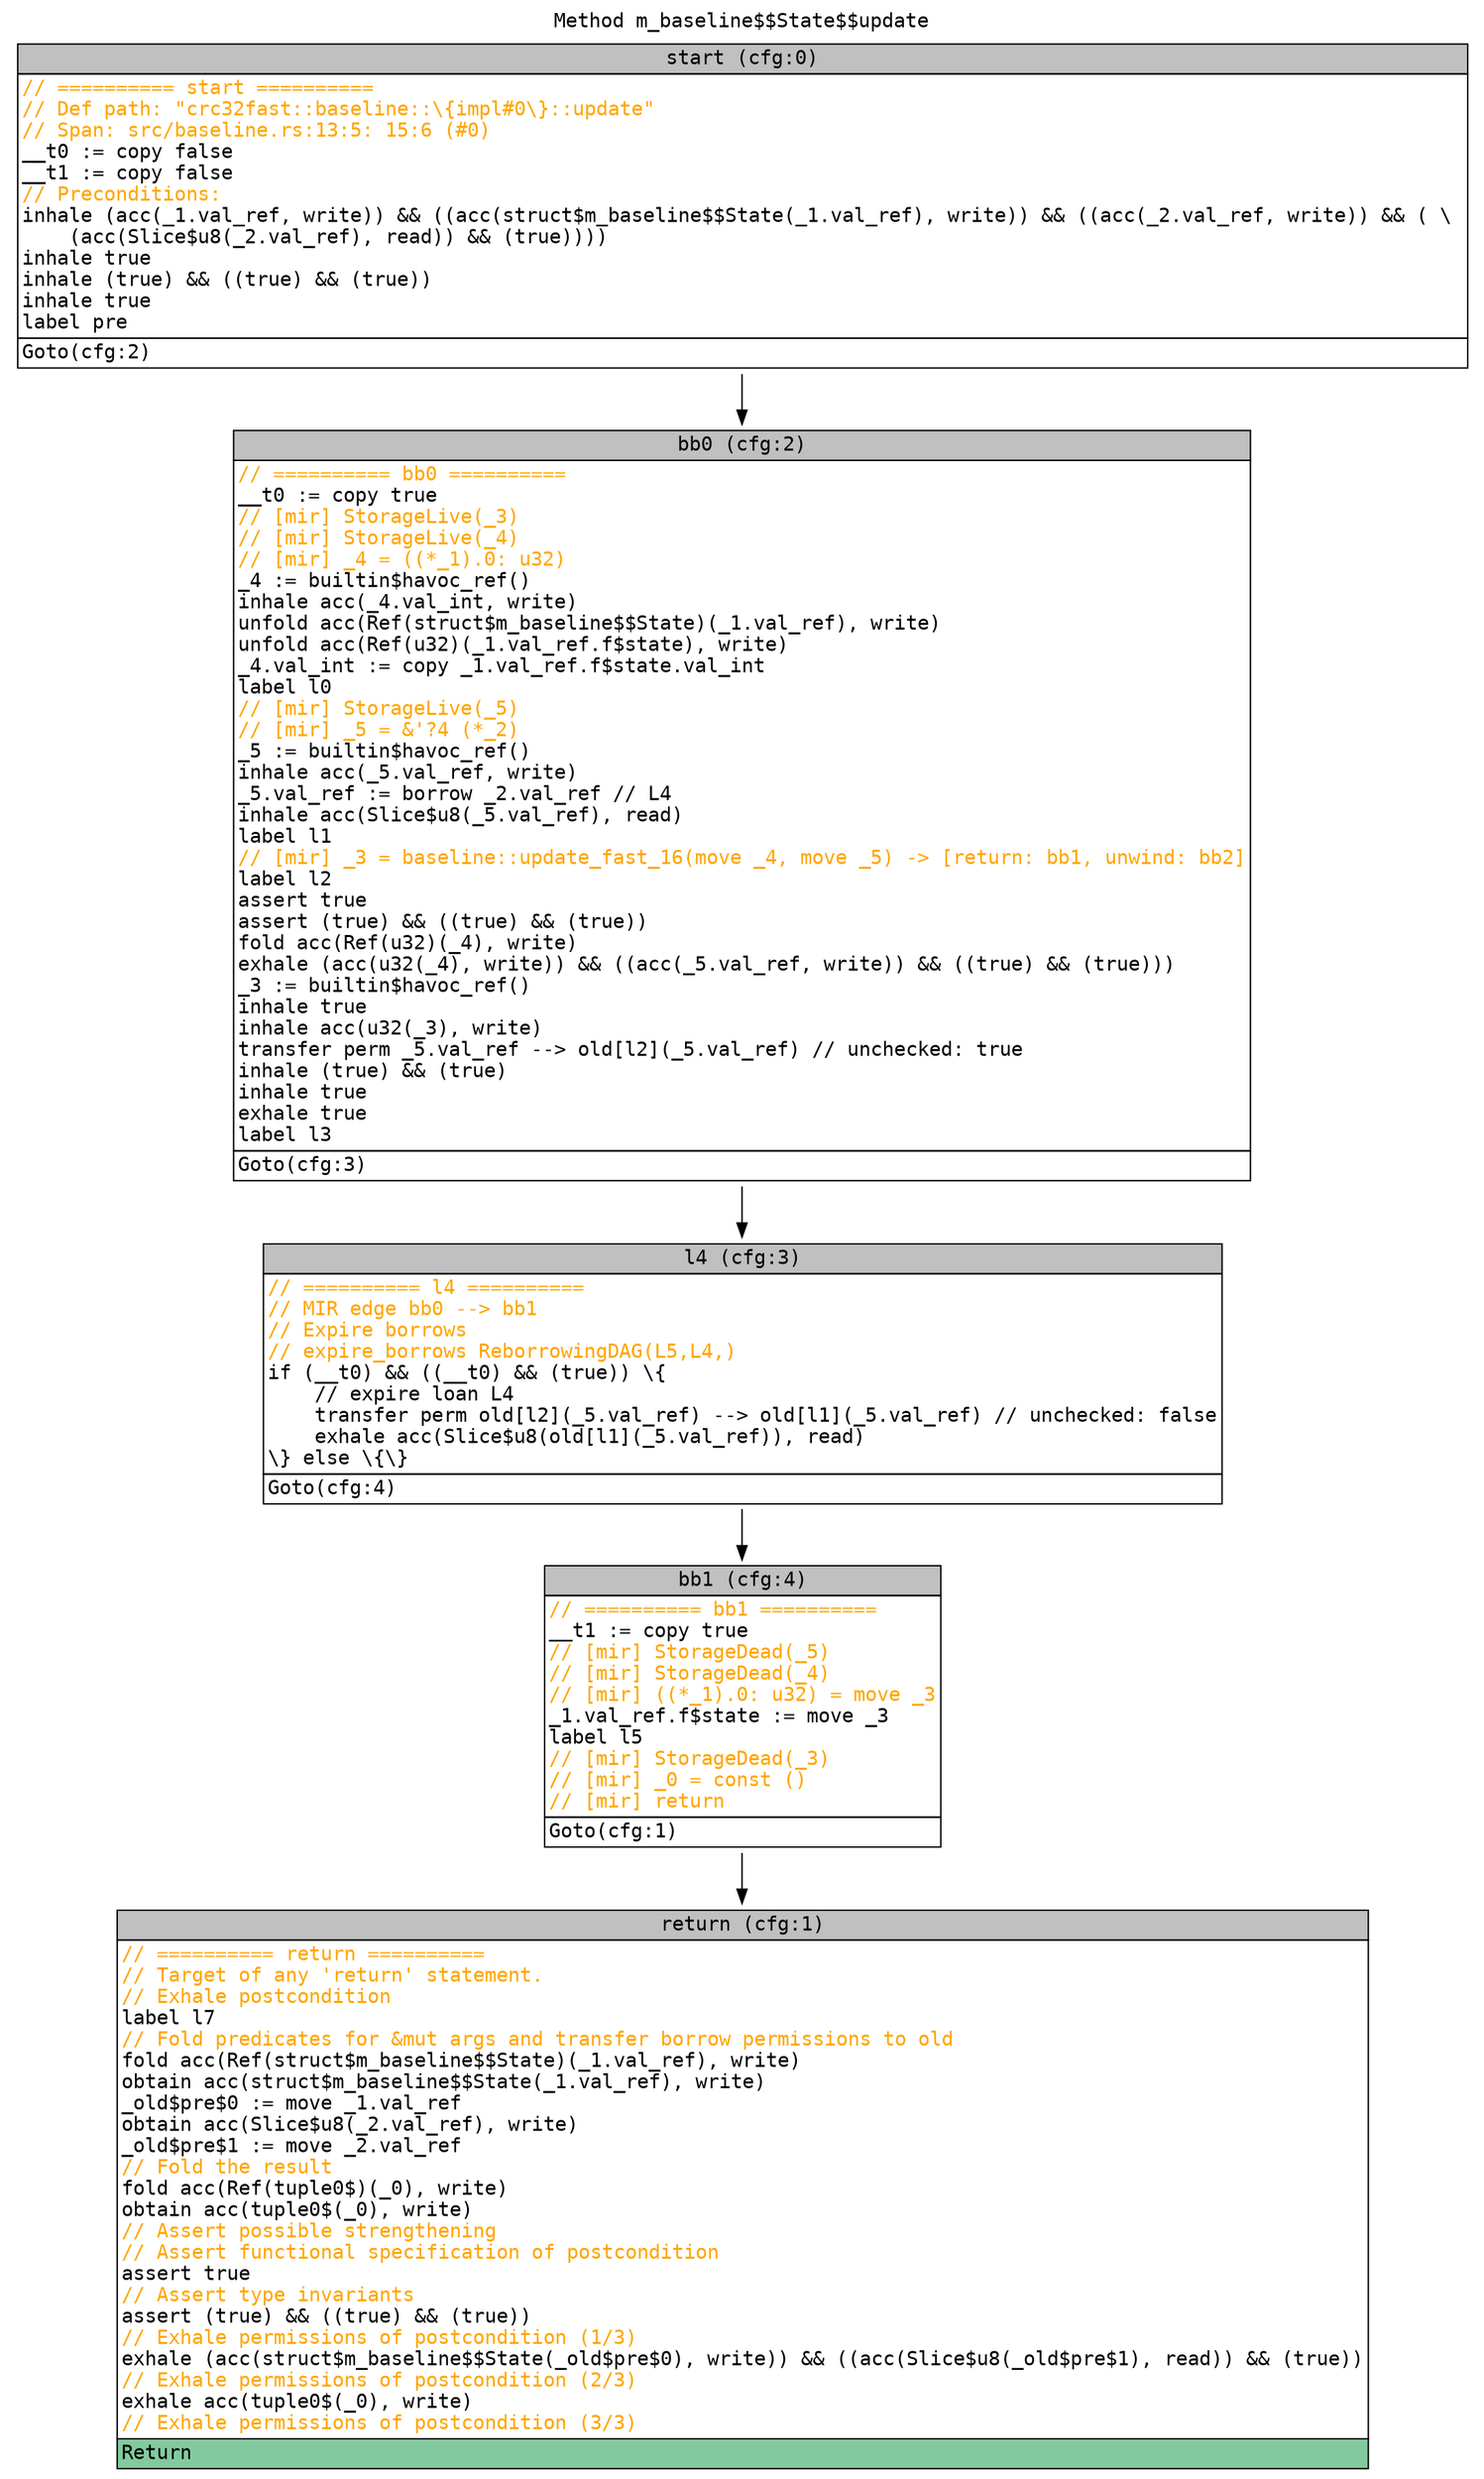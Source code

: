 digraph CFG {
graph [fontname=monospace];
node [fontname=monospace];
edge [fontname=monospace];
labelloc="t";
label="Method m_baseline$$State$$update";
"block_start" [shape=none,label=<<table border="0" cellborder="1" cellspacing="0"><tr><td bgcolor="gray" align="center">start (cfg:0)</td></tr><tr><td align="left" balign="left"><font color="orange">// ========== start ==========</font><br/><font color="orange">// Def path: "crc32fast::baseline::\{impl#0\}::update"</font><br/><font color="orange">// Span: src/baseline.rs:13:5: 15:6 (#0)</font><br/>__t0 := copy false<br/>__t1 := copy false<br/><font color="orange">// Preconditions:</font><br/>inhale (acc(_1.val_ref, write)) &amp;&amp; ((acc(struct$m_baseline$$State(_1.val_ref), write)) &amp;&amp; ((acc(_2.val_ref, write)) &amp;&amp; ( \ <br/>    (acc(Slice$u8(_2.val_ref), read)) &amp;&amp; (true))))<br/>inhale true<br/>inhale (true) &amp;&amp; ((true) &amp;&amp; (true))<br/>inhale true<br/>label pre</td></tr><tr><td align="left">Goto(cfg:2)<br/></td></tr></table>>];
"block_return" [shape=none,label=<<table border="0" cellborder="1" cellspacing="0"><tr><td bgcolor="gray" align="center">return (cfg:1)</td></tr><tr><td align="left" balign="left"><font color="orange">// ========== return ==========</font><br/><font color="orange">// Target of any 'return' statement.</font><br/><font color="orange">// Exhale postcondition</font><br/>label l7<br/><font color="orange">// Fold predicates for &amp;mut args and transfer borrow permissions to old</font><br/>fold acc(Ref(struct$m_baseline$$State)(_1.val_ref), write)<br/>obtain acc(struct$m_baseline$$State(_1.val_ref), write)<br/>_old$pre$0 := move _1.val_ref<br/>obtain acc(Slice$u8(_2.val_ref), write)<br/>_old$pre$1 := move _2.val_ref<br/><font color="orange">// Fold the result</font><br/>fold acc(Ref(tuple0$)(_0), write)<br/>obtain acc(tuple0$(_0), write)<br/><font color="orange">// Assert possible strengthening</font><br/><font color="orange">// Assert functional specification of postcondition</font><br/>assert true<br/><font color="orange">// Assert type invariants</font><br/>assert (true) &amp;&amp; ((true) &amp;&amp; (true))<br/><font color="orange">// Exhale permissions of postcondition (1/3)</font><br/>exhale (acc(struct$m_baseline$$State(_old$pre$0), write)) &amp;&amp; ((acc(Slice$u8(_old$pre$1), read)) &amp;&amp; (true))<br/><font color="orange">// Exhale permissions of postcondition (2/3)</font><br/>exhale acc(tuple0$(_0), write)<br/><font color="orange">// Exhale permissions of postcondition (3/3)</font></td></tr><tr><td align="left" bgcolor="#82CA9D">Return<br/></td></tr></table>>];
"block_bb0" [shape=none,label=<<table border="0" cellborder="1" cellspacing="0"><tr><td bgcolor="gray" align="center">bb0 (cfg:2)</td></tr><tr><td align="left" balign="left"><font color="orange">// ========== bb0 ==========</font><br/>__t0 := copy true<br/><font color="orange">// [mir] StorageLive(_3)</font><br/><font color="orange">// [mir] StorageLive(_4)</font><br/><font color="orange">// [mir] _4 = ((*_1).0: u32)</font><br/>_4 := builtin$havoc_ref()<br/>inhale acc(_4.val_int, write)<br/>unfold acc(Ref(struct$m_baseline$$State)(_1.val_ref), write)<br/>unfold acc(Ref(u32)(_1.val_ref.f$state), write)<br/>_4.val_int := copy _1.val_ref.f$state.val_int<br/>label l0<br/><font color="orange">// [mir] StorageLive(_5)</font><br/><font color="orange">// [mir] _5 = &amp;'?4 (*_2)</font><br/>_5 := builtin$havoc_ref()<br/>inhale acc(_5.val_ref, write)<br/>_5.val_ref := borrow _2.val_ref // L4<br/>inhale acc(Slice$u8(_5.val_ref), read)<br/>label l1<br/><font color="orange">// [mir] _3 = baseline::update_fast_16(move _4, move _5) -&gt; [return: bb1, unwind: bb2]</font><br/>label l2<br/>assert true<br/>assert (true) &amp;&amp; ((true) &amp;&amp; (true))<br/>fold acc(Ref(u32)(_4), write)<br/>exhale (acc(u32(_4), write)) &amp;&amp; ((acc(_5.val_ref, write)) &amp;&amp; ((true) &amp;&amp; (true)))<br/>_3 := builtin$havoc_ref()<br/>inhale true<br/>inhale acc(u32(_3), write)<br/>transfer perm _5.val_ref --&gt; old[l2](_5.val_ref) // unchecked: true<br/>inhale (true) &amp;&amp; (true)<br/>inhale true<br/>exhale true<br/>label l3</td></tr><tr><td align="left">Goto(cfg:3)<br/></td></tr></table>>];
"block_l4" [shape=none,label=<<table border="0" cellborder="1" cellspacing="0"><tr><td bgcolor="gray" align="center">l4 (cfg:3)</td></tr><tr><td align="left" balign="left"><font color="orange">// ========== l4 ==========</font><br/><font color="orange">// MIR edge bb0 --&gt; bb1</font><br/><font color="orange">// Expire borrows</font><br/><font color="orange">// expire_borrows ReborrowingDAG(L5,L4,)</font><br/>if (__t0) &amp;&amp; ((__t0) &amp;&amp; (true)) \{<br/>    // expire loan L4<br/>    transfer perm old[l2](_5.val_ref) --&gt; old[l1](_5.val_ref) // unchecked: false<br/>    exhale acc(Slice$u8(old[l1](_5.val_ref)), read)<br/>\} else \{\}</td></tr><tr><td align="left">Goto(cfg:4)<br/></td></tr></table>>];
"block_bb1" [shape=none,label=<<table border="0" cellborder="1" cellspacing="0"><tr><td bgcolor="gray" align="center">bb1 (cfg:4)</td></tr><tr><td align="left" balign="left"><font color="orange">// ========== bb1 ==========</font><br/>__t1 := copy true<br/><font color="orange">// [mir] StorageDead(_5)</font><br/><font color="orange">// [mir] StorageDead(_4)</font><br/><font color="orange">// [mir] ((*_1).0: u32) = move _3</font><br/>_1.val_ref.f$state := move _3<br/>label l5<br/><font color="orange">// [mir] StorageDead(_3)</font><br/><font color="orange">// [mir] _0 = const ()</font><br/><font color="orange">// [mir] return</font></td></tr><tr><td align="left">Goto(cfg:1)<br/></td></tr></table>>];
"block_start" -> "block_bb0";
"block_bb0" -> "block_l4";
"block_l4" -> "block_bb1";
"block_bb1" -> "block_return";
}

